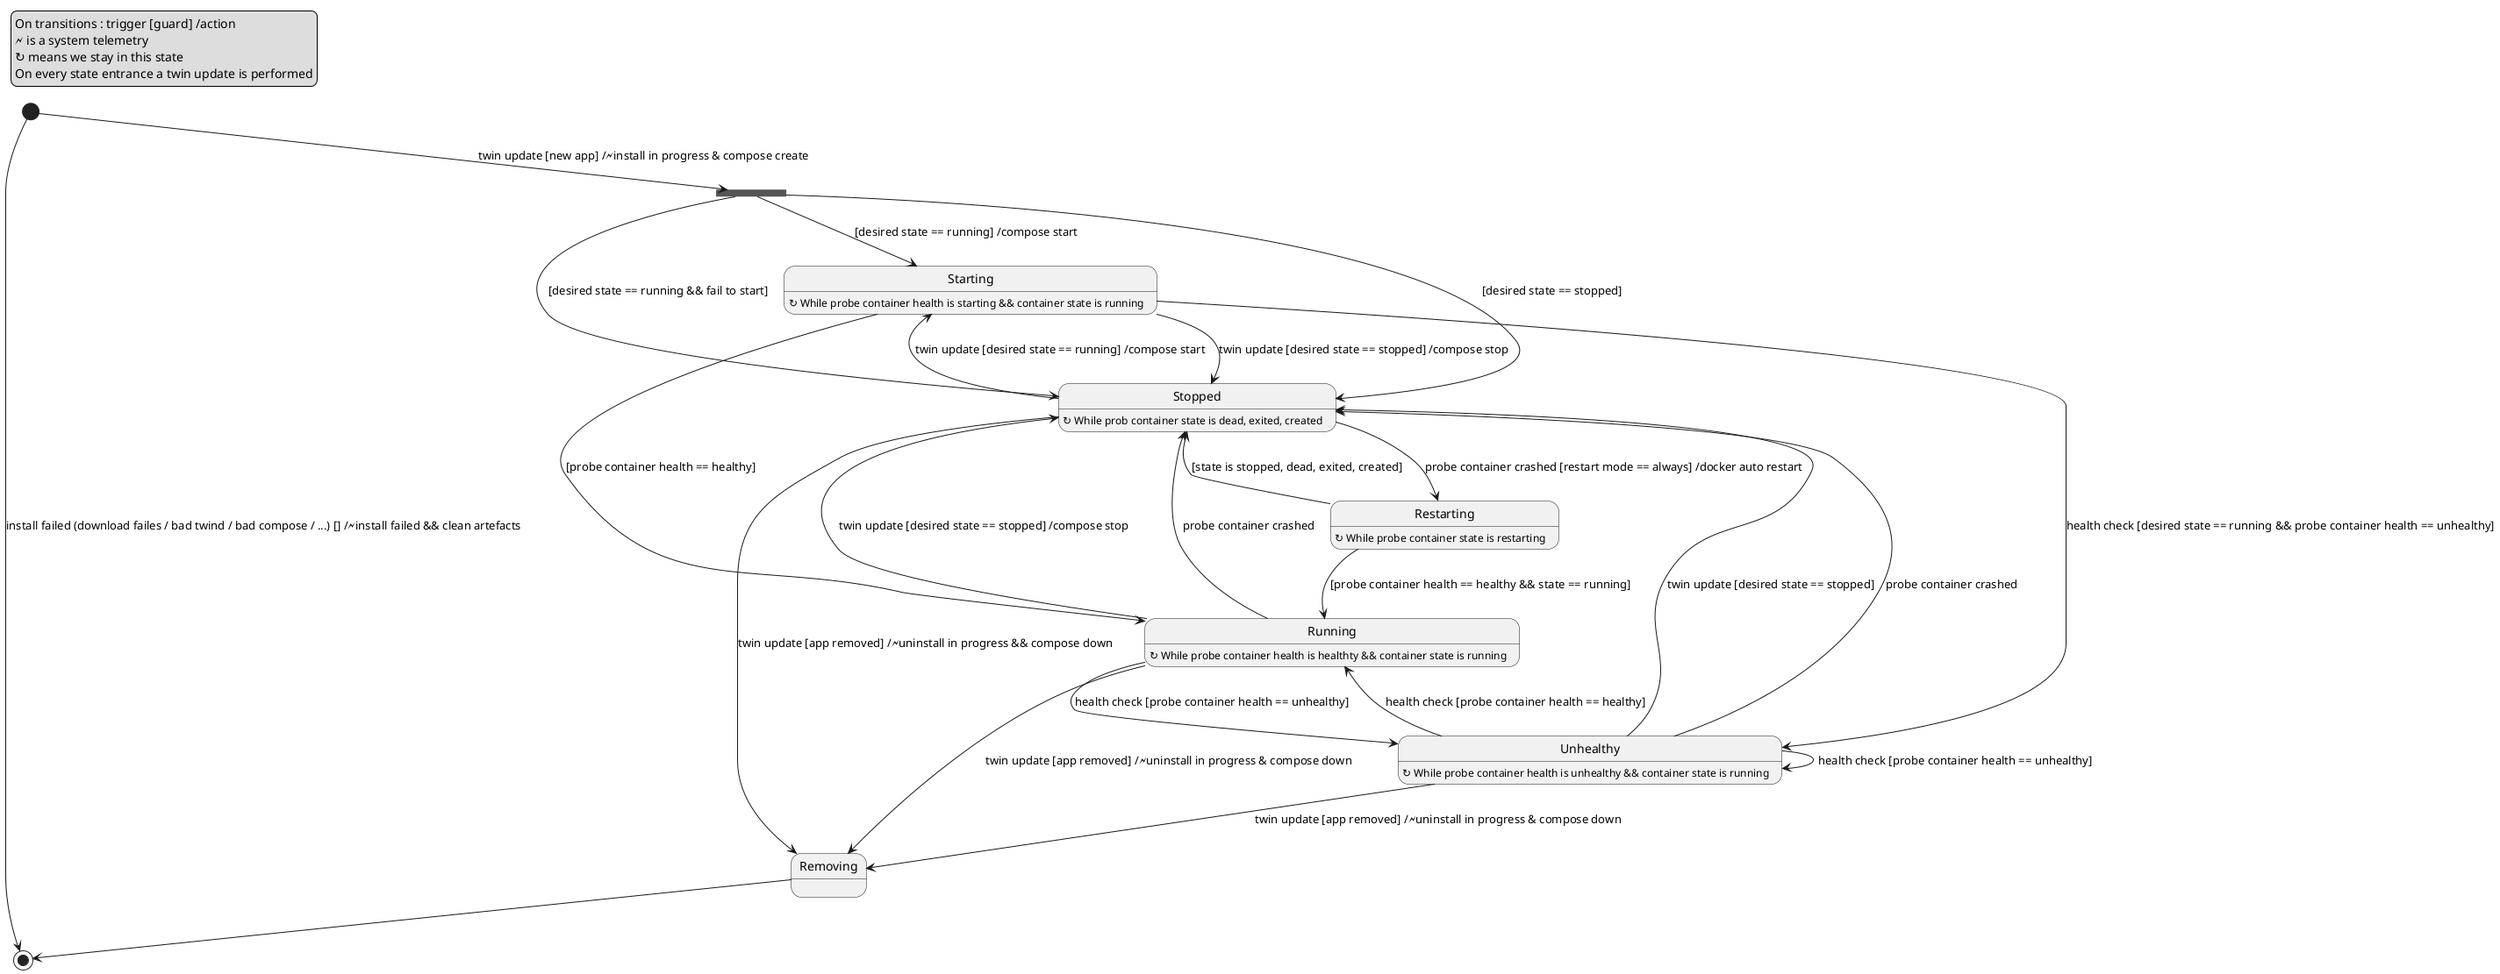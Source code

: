 @startuml
legend top left
  On transitions : trigger [guard] /action
  🗲 is a system telemetry
  ↻ means we stay in this state
  On every state entrance a twin update is performed
endlegend
state fork_state <<fork>>
[*]        -down-> fork_state : twin update [new app] /🗲install in progress & compose create
[*]            --> [*]        : install failed (download failes / bad twind / bad compose / ...) [] /🗲install failed && clean artefacts
fork_state -down-> Starting   : [desired state == running] /compose start
fork_state -down-> Stopped    : [desired state == stopped]
fork_state -down-> Stopped    : [desired state == running && fail to start]
Starting                      : ↻ While probe container health is starting && container state is running
Starting       --> Running    : [probe container health == healthy]
Starting       --> Unhealthy  : health check [desired state == running && probe container health == unhealthy]
Starting       --> Stopped    : twin update [desired state == stopped] /compose stop
Running                       : ↻ While probe container health is healthty && container state is running
Running        --> Stopped    : twin update [desired state == stopped] /compose stop
Running        --> Stopped    : probe container crashed
Running        --> Unhealthy  : health check [probe container health == unhealthy]
Running        --> Removing   : twin update [app removed] /🗲uninstall in progress & compose down
Unhealthy                     : ↻ While probe container health is unhealthy && container state is running
Unhealthy      --> Stopped    : twin update [desired state == stopped]
Unhealthy      --> Stopped    : probe container crashed
Unhealthy      --> Unhealthy  : health check [probe container health == unhealthy]
Unhealthy      --> Running    : health check [probe container health == healthy]
Unhealthy      --> Removing   : twin update [app removed] /🗲uninstall in progress & compose down
Stopped                       : ↻ While prob container state is dead, exited, created
Stopped        --> Starting   : twin update [desired state == running] /compose start
Stopped        --> Restarting : probe container crashed [restart mode == always] /docker auto restart
Stopped        --> Removing   : twin update [app removed] /🗲uninstall in progress && compose down
Restarting                    : ↻ While probe container state is restarting
Restarting     --> Stopped    : [state is stopped, dead, exited, created]
Restarting     --> Running    : [probe container health == healthy && state == running]
Removing       --> [*]
@enduml
